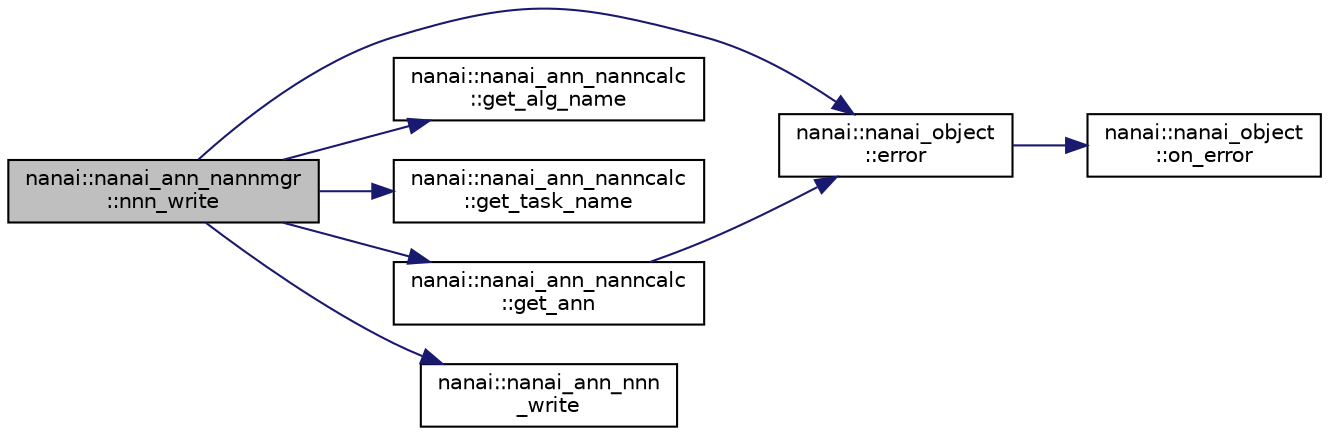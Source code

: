 digraph "nanai::nanai_ann_nannmgr::nnn_write"
{
  edge [fontname="Helvetica",fontsize="10",labelfontname="Helvetica",labelfontsize="10"];
  node [fontname="Helvetica",fontsize="10",shape=record];
  rankdir="LR";
  Node1 [label="nanai::nanai_ann_nannmgr\l::nnn_write",height=0.2,width=0.4,color="black", fillcolor="grey75", style="filled", fontcolor="black"];
  Node1 -> Node2 [color="midnightblue",fontsize="10",style="solid",fontname="Helvetica"];
  Node2 [label="nanai::nanai_object\l::error",height=0.2,width=0.4,color="black", fillcolor="white", style="filled",URL="$classnanai_1_1nanai__object.html#a9b05c72f0058867e692dcbba020436c6"];
  Node2 -> Node3 [color="midnightblue",fontsize="10",style="solid",fontname="Helvetica"];
  Node3 [label="nanai::nanai_object\l::on_error",height=0.2,width=0.4,color="black", fillcolor="white", style="filled",URL="$classnanai_1_1nanai__object.html#a87f162335cead23a1409f7c0570a3284"];
  Node1 -> Node4 [color="midnightblue",fontsize="10",style="solid",fontname="Helvetica"];
  Node4 [label="nanai::nanai_ann_nanncalc\l::get_alg_name",height=0.2,width=0.4,color="black", fillcolor="white", style="filled",URL="$classnanai_1_1nanai__ann__nanncalc.html#a19cc8a310068a44c568ada1c9e72d028"];
  Node1 -> Node5 [color="midnightblue",fontsize="10",style="solid",fontname="Helvetica"];
  Node5 [label="nanai::nanai_ann_nanncalc\l::get_task_name",height=0.2,width=0.4,color="black", fillcolor="white", style="filled",URL="$classnanai_1_1nanai__ann__nanncalc.html#aa75fcea728a087178b4699a2e2e86a6f"];
  Node1 -> Node6 [color="midnightblue",fontsize="10",style="solid",fontname="Helvetica"];
  Node6 [label="nanai::nanai_ann_nanncalc\l::get_ann",height=0.2,width=0.4,color="black", fillcolor="white", style="filled",URL="$classnanai_1_1nanai__ann__nanncalc.html#aefda6586e9dd96625b2e2948baec8e18"];
  Node6 -> Node2 [color="midnightblue",fontsize="10",style="solid",fontname="Helvetica"];
  Node1 -> Node7 [color="midnightblue",fontsize="10",style="solid",fontname="Helvetica"];
  Node7 [label="nanai::nanai_ann_nnn\l_write",height=0.2,width=0.4,color="black", fillcolor="white", style="filled",URL="$namespacenanai.html#a0ed58a3fd976881313c718c85f77a168"];
}
